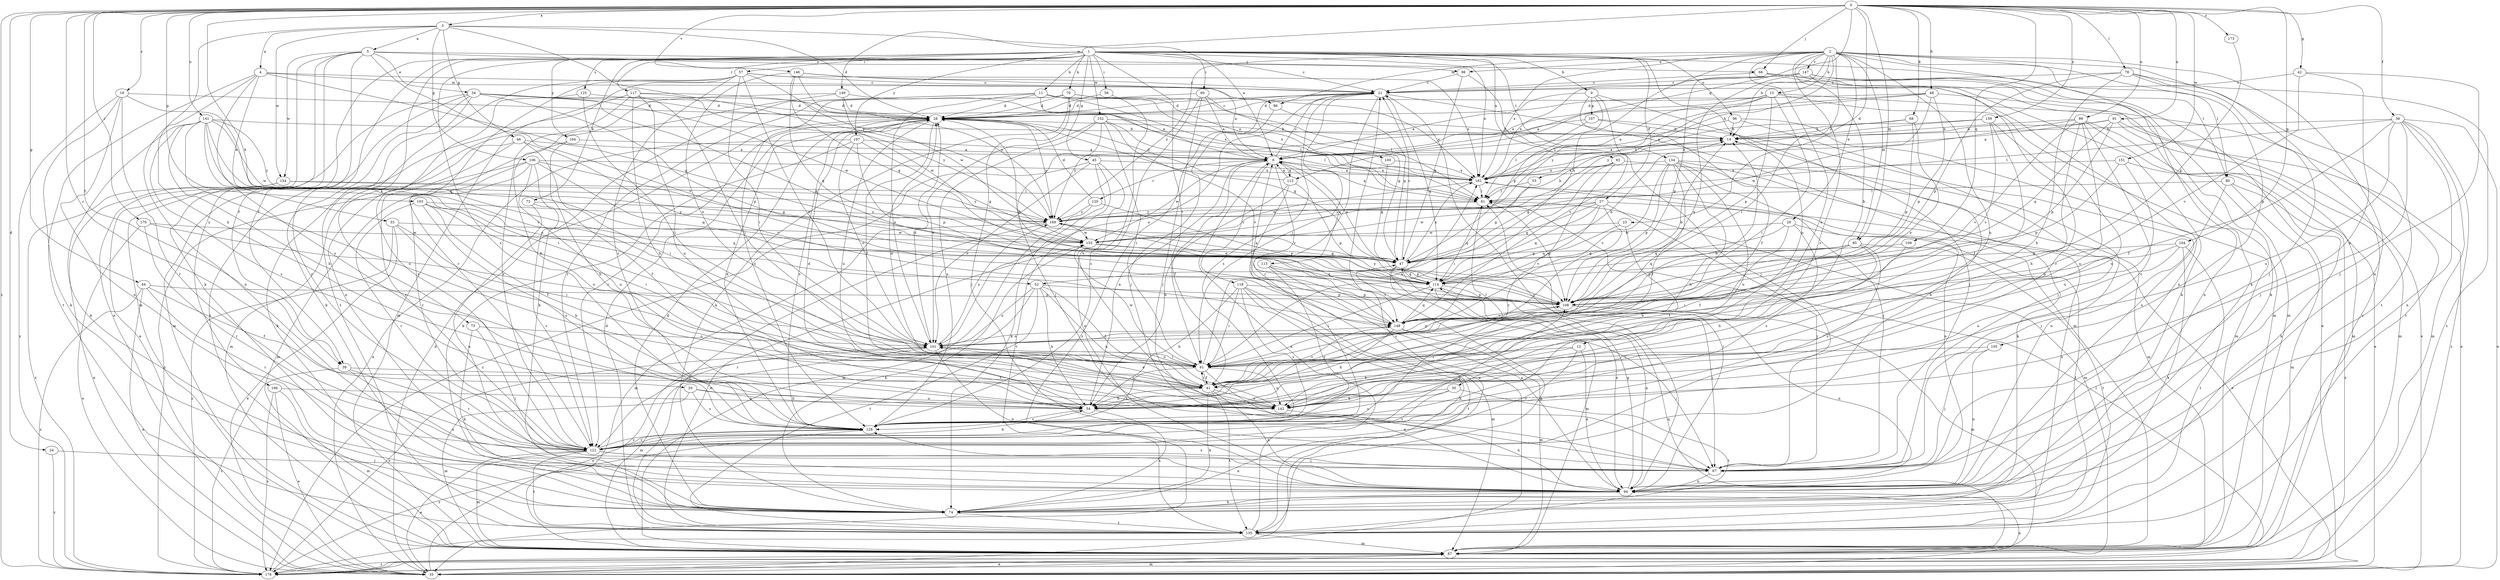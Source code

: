 strict digraph  {
0;
1;
2;
3;
4;
5;
6;
9;
11;
12;
13;
14;
18;
20;
21;
23;
24;
27;
28;
29;
30;
33;
34;
35;
36;
39;
41;
42;
44;
45;
46;
47;
48;
52;
53;
54;
56;
57;
60;
61;
66;
67;
68;
70;
72;
73;
74;
78;
80;
81;
85;
86;
87;
89;
91;
93;
94;
96;
98;
100;
101;
103;
104;
105;
106;
107;
108;
109;
112;
113;
114;
117;
118;
120;
121;
125;
128;
134;
135;
141;
142;
146;
147;
148;
149;
151;
152;
154;
155;
159;
162;
164;
166;
167;
169;
170;
173;
176;
0 -> 3  [label=a];
0 -> 18  [label=c];
0 -> 20  [label=c];
0 -> 23  [label=d];
0 -> 24  [label=d];
0 -> 36  [label=f];
0 -> 39  [label=f];
0 -> 42  [label=g];
0 -> 44  [label=g];
0 -> 48  [label=h];
0 -> 52  [label=h];
0 -> 66  [label=j];
0 -> 68  [label=k];
0 -> 78  [label=l];
0 -> 85  [label=m];
0 -> 89  [label=n];
0 -> 91  [label=n];
0 -> 103  [label=p];
0 -> 104  [label=p];
0 -> 109  [label=q];
0 -> 112  [label=q];
0 -> 141  [label=u];
0 -> 146  [label=v];
0 -> 149  [label=w];
0 -> 151  [label=w];
0 -> 159  [label=x];
0 -> 170  [label=z];
0 -> 173  [label=z];
0 -> 176  [label=z];
1 -> 9  [label=b];
1 -> 11  [label=b];
1 -> 21  [label=c];
1 -> 27  [label=d];
1 -> 39  [label=f];
1 -> 45  [label=g];
1 -> 56  [label=i];
1 -> 57  [label=i];
1 -> 60  [label=i];
1 -> 61  [label=i];
1 -> 70  [label=k];
1 -> 72  [label=k];
1 -> 73  [label=k];
1 -> 80  [label=l];
1 -> 93  [label=n];
1 -> 96  [label=o];
1 -> 117  [label=r];
1 -> 125  [label=s];
1 -> 128  [label=s];
1 -> 134  [label=t];
1 -> 142  [label=u];
1 -> 152  [label=w];
1 -> 162  [label=x];
1 -> 164  [label=y];
1 -> 166  [label=y];
1 -> 167  [label=y];
2 -> 12  [label=b];
2 -> 13  [label=b];
2 -> 14  [label=b];
2 -> 29  [label=e];
2 -> 30  [label=e];
2 -> 52  [label=h];
2 -> 53  [label=h];
2 -> 61  [label=i];
2 -> 74  [label=k];
2 -> 80  [label=l];
2 -> 85  [label=m];
2 -> 86  [label=m];
2 -> 94  [label=n];
2 -> 98  [label=o];
2 -> 105  [label=p];
2 -> 128  [label=s];
2 -> 142  [label=u];
2 -> 147  [label=v];
2 -> 162  [label=x];
2 -> 169  [label=y];
2 -> 176  [label=z];
3 -> 4  [label=a];
3 -> 5  [label=a];
3 -> 6  [label=a];
3 -> 28  [label=d];
3 -> 46  [label=g];
3 -> 54  [label=h];
3 -> 106  [label=p];
3 -> 154  [label=w];
3 -> 169  [label=y];
4 -> 21  [label=c];
4 -> 33  [label=e];
4 -> 47  [label=g];
4 -> 86  [label=m];
4 -> 94  [label=n];
4 -> 128  [label=s];
4 -> 135  [label=t];
5 -> 34  [label=e];
5 -> 35  [label=e];
5 -> 39  [label=f];
5 -> 66  [label=j];
5 -> 74  [label=k];
5 -> 87  [label=m];
5 -> 98  [label=o];
5 -> 148  [label=v];
5 -> 154  [label=w];
6 -> 21  [label=c];
6 -> 41  [label=f];
6 -> 112  [label=q];
6 -> 113  [label=q];
6 -> 118  [label=r];
6 -> 120  [label=r];
6 -> 148  [label=v];
6 -> 155  [label=w];
6 -> 162  [label=x];
9 -> 6  [label=a];
9 -> 41  [label=f];
9 -> 47  [label=g];
9 -> 67  [label=j];
9 -> 107  [label=p];
9 -> 148  [label=v];
11 -> 6  [label=a];
11 -> 28  [label=d];
11 -> 74  [label=k];
11 -> 81  [label=l];
11 -> 100  [label=o];
11 -> 101  [label=o];
11 -> 121  [label=r];
11 -> 162  [label=x];
12 -> 54  [label=h];
12 -> 61  [label=i];
12 -> 94  [label=n];
12 -> 121  [label=r];
13 -> 6  [label=a];
13 -> 28  [label=d];
13 -> 35  [label=e];
13 -> 61  [label=i];
13 -> 81  [label=l];
13 -> 94  [label=n];
13 -> 108  [label=p];
13 -> 169  [label=y];
14 -> 6  [label=a];
18 -> 28  [label=d];
18 -> 74  [label=k];
18 -> 94  [label=n];
18 -> 114  [label=q];
18 -> 121  [label=r];
18 -> 176  [label=z];
20 -> 54  [label=h];
20 -> 87  [label=m];
20 -> 128  [label=s];
20 -> 142  [label=u];
21 -> 28  [label=d];
21 -> 61  [label=i];
21 -> 87  [label=m];
21 -> 101  [label=o];
21 -> 114  [label=q];
21 -> 121  [label=r];
21 -> 128  [label=s];
21 -> 176  [label=z];
23 -> 54  [label=h];
23 -> 114  [label=q];
23 -> 155  [label=w];
24 -> 67  [label=j];
24 -> 176  [label=z];
27 -> 35  [label=e];
27 -> 47  [label=g];
27 -> 61  [label=i];
27 -> 67  [label=j];
27 -> 114  [label=q];
27 -> 148  [label=v];
27 -> 155  [label=w];
27 -> 169  [label=y];
28 -> 14  [label=b];
28 -> 21  [label=c];
28 -> 41  [label=f];
28 -> 47  [label=g];
28 -> 121  [label=r];
28 -> 128  [label=s];
28 -> 142  [label=u];
28 -> 169  [label=y];
29 -> 41  [label=f];
29 -> 114  [label=q];
29 -> 128  [label=s];
29 -> 135  [label=t];
29 -> 155  [label=w];
30 -> 54  [label=h];
30 -> 121  [label=r];
30 -> 128  [label=s];
30 -> 135  [label=t];
33 -> 35  [label=e];
33 -> 54  [label=h];
33 -> 61  [label=i];
33 -> 155  [label=w];
33 -> 176  [label=z];
34 -> 28  [label=d];
34 -> 35  [label=e];
34 -> 87  [label=m];
34 -> 108  [label=p];
34 -> 114  [label=q];
34 -> 121  [label=r];
34 -> 135  [label=t];
34 -> 155  [label=w];
34 -> 162  [label=x];
35 -> 21  [label=c];
35 -> 28  [label=d];
35 -> 87  [label=m];
35 -> 94  [label=n];
35 -> 101  [label=o];
36 -> 14  [label=b];
36 -> 35  [label=e];
36 -> 41  [label=f];
36 -> 67  [label=j];
36 -> 81  [label=l];
36 -> 87  [label=m];
36 -> 94  [label=n];
36 -> 142  [label=u];
36 -> 176  [label=z];
39 -> 41  [label=f];
39 -> 94  [label=n];
39 -> 121  [label=r];
39 -> 176  [label=z];
41 -> 28  [label=d];
41 -> 54  [label=h];
41 -> 61  [label=i];
41 -> 74  [label=k];
41 -> 81  [label=l];
41 -> 94  [label=n];
41 -> 101  [label=o];
41 -> 135  [label=t];
41 -> 142  [label=u];
41 -> 148  [label=v];
42 -> 21  [label=c];
42 -> 67  [label=j];
42 -> 142  [label=u];
42 -> 148  [label=v];
44 -> 35  [label=e];
44 -> 41  [label=f];
44 -> 108  [label=p];
44 -> 121  [label=r];
44 -> 176  [label=z];
45 -> 74  [label=k];
45 -> 94  [label=n];
45 -> 101  [label=o];
45 -> 135  [label=t];
45 -> 162  [label=x];
45 -> 176  [label=z];
46 -> 6  [label=a];
46 -> 61  [label=i];
46 -> 74  [label=k];
46 -> 87  [label=m];
46 -> 148  [label=v];
47 -> 6  [label=a];
47 -> 21  [label=c];
47 -> 87  [label=m];
47 -> 94  [label=n];
47 -> 114  [label=q];
47 -> 162  [label=x];
48 -> 6  [label=a];
48 -> 28  [label=d];
48 -> 108  [label=p];
48 -> 135  [label=t];
48 -> 162  [label=x];
48 -> 169  [label=y];
52 -> 41  [label=f];
52 -> 54  [label=h];
52 -> 101  [label=o];
52 -> 108  [label=p];
52 -> 121  [label=r];
52 -> 135  [label=t];
52 -> 142  [label=u];
53 -> 47  [label=g];
53 -> 81  [label=l];
54 -> 6  [label=a];
54 -> 28  [label=d];
54 -> 74  [label=k];
54 -> 128  [label=s];
56 -> 28  [label=d];
56 -> 142  [label=u];
57 -> 21  [label=c];
57 -> 61  [label=i];
57 -> 87  [label=m];
57 -> 101  [label=o];
57 -> 121  [label=r];
57 -> 128  [label=s];
57 -> 135  [label=t];
57 -> 155  [label=w];
57 -> 162  [label=x];
60 -> 6  [label=a];
60 -> 28  [label=d];
60 -> 47  [label=g];
60 -> 67  [label=j];
60 -> 128  [label=s];
61 -> 14  [label=b];
61 -> 41  [label=f];
61 -> 94  [label=n];
61 -> 101  [label=o];
61 -> 128  [label=s];
61 -> 142  [label=u];
61 -> 155  [label=w];
61 -> 162  [label=x];
66 -> 21  [label=c];
66 -> 74  [label=k];
66 -> 87  [label=m];
66 -> 94  [label=n];
67 -> 94  [label=n];
67 -> 128  [label=s];
68 -> 14  [label=b];
68 -> 101  [label=o];
68 -> 108  [label=p];
68 -> 162  [label=x];
70 -> 28  [label=d];
70 -> 67  [label=j];
70 -> 74  [label=k];
70 -> 81  [label=l];
70 -> 128  [label=s];
70 -> 162  [label=x];
72 -> 94  [label=n];
72 -> 121  [label=r];
72 -> 169  [label=y];
73 -> 67  [label=j];
73 -> 74  [label=k];
73 -> 101  [label=o];
74 -> 28  [label=d];
74 -> 135  [label=t];
78 -> 21  [label=c];
78 -> 54  [label=h];
78 -> 67  [label=j];
78 -> 108  [label=p];
78 -> 135  [label=t];
78 -> 176  [label=z];
80 -> 67  [label=j];
80 -> 81  [label=l];
80 -> 87  [label=m];
80 -> 176  [label=z];
81 -> 6  [label=a];
81 -> 87  [label=m];
81 -> 108  [label=p];
81 -> 114  [label=q];
81 -> 169  [label=y];
85 -> 47  [label=g];
85 -> 54  [label=h];
85 -> 61  [label=i];
85 -> 108  [label=p];
85 -> 114  [label=q];
85 -> 128  [label=s];
85 -> 135  [label=t];
86 -> 47  [label=g];
86 -> 67  [label=j];
87 -> 35  [label=e];
87 -> 114  [label=q];
87 -> 176  [label=z];
89 -> 14  [label=b];
89 -> 35  [label=e];
89 -> 54  [label=h];
89 -> 87  [label=m];
89 -> 128  [label=s];
89 -> 142  [label=u];
89 -> 148  [label=v];
89 -> 155  [label=w];
91 -> 6  [label=a];
91 -> 14  [label=b];
91 -> 35  [label=e];
91 -> 87  [label=m];
91 -> 108  [label=p];
91 -> 114  [label=q];
93 -> 47  [label=g];
93 -> 61  [label=i];
93 -> 87  [label=m];
93 -> 121  [label=r];
93 -> 162  [label=x];
94 -> 21  [label=c];
94 -> 47  [label=g];
94 -> 74  [label=k];
94 -> 81  [label=l];
96 -> 6  [label=a];
96 -> 14  [label=b];
96 -> 67  [label=j];
96 -> 87  [label=m];
98 -> 21  [label=c];
98 -> 47  [label=g];
98 -> 67  [label=j];
100 -> 47  [label=g];
100 -> 162  [label=x];
101 -> 28  [label=d];
101 -> 61  [label=i];
101 -> 87  [label=m];
101 -> 94  [label=n];
101 -> 108  [label=p];
101 -> 169  [label=y];
103 -> 41  [label=f];
103 -> 61  [label=i];
103 -> 114  [label=q];
103 -> 121  [label=r];
103 -> 128  [label=s];
103 -> 169  [label=y];
104 -> 47  [label=g];
104 -> 74  [label=k];
104 -> 108  [label=p];
104 -> 135  [label=t];
104 -> 142  [label=u];
105 -> 61  [label=i];
105 -> 67  [label=j];
105 -> 94  [label=n];
106 -> 41  [label=f];
106 -> 47  [label=g];
106 -> 87  [label=m];
106 -> 114  [label=q];
106 -> 121  [label=r];
106 -> 142  [label=u];
106 -> 162  [label=x];
106 -> 176  [label=z];
107 -> 14  [label=b];
107 -> 81  [label=l];
107 -> 94  [label=n];
107 -> 169  [label=y];
108 -> 14  [label=b];
108 -> 28  [label=d];
108 -> 87  [label=m];
108 -> 94  [label=n];
108 -> 148  [label=v];
108 -> 169  [label=y];
109 -> 41  [label=f];
109 -> 47  [label=g];
112 -> 6  [label=a];
112 -> 28  [label=d];
112 -> 35  [label=e];
112 -> 54  [label=h];
112 -> 108  [label=p];
113 -> 94  [label=n];
113 -> 114  [label=q];
113 -> 121  [label=r];
113 -> 148  [label=v];
114 -> 14  [label=b];
114 -> 61  [label=i];
114 -> 67  [label=j];
114 -> 94  [label=n];
114 -> 108  [label=p];
117 -> 28  [label=d];
117 -> 54  [label=h];
117 -> 61  [label=i];
117 -> 74  [label=k];
117 -> 121  [label=r];
117 -> 142  [label=u];
117 -> 169  [label=y];
118 -> 54  [label=h];
118 -> 61  [label=i];
118 -> 74  [label=k];
118 -> 87  [label=m];
118 -> 108  [label=p];
118 -> 128  [label=s];
118 -> 135  [label=t];
120 -> 28  [label=d];
120 -> 87  [label=m];
120 -> 108  [label=p];
120 -> 169  [label=y];
121 -> 14  [label=b];
121 -> 35  [label=e];
121 -> 54  [label=h];
121 -> 67  [label=j];
121 -> 87  [label=m];
121 -> 94  [label=n];
121 -> 108  [label=p];
121 -> 128  [label=s];
121 -> 135  [label=t];
125 -> 28  [label=d];
125 -> 61  [label=i];
125 -> 121  [label=r];
128 -> 28  [label=d];
128 -> 121  [label=r];
128 -> 176  [label=z];
134 -> 41  [label=f];
134 -> 54  [label=h];
134 -> 67  [label=j];
134 -> 74  [label=k];
134 -> 94  [label=n];
134 -> 108  [label=p];
134 -> 142  [label=u];
134 -> 148  [label=v];
134 -> 162  [label=x];
135 -> 6  [label=a];
135 -> 28  [label=d];
135 -> 47  [label=g];
135 -> 87  [label=m];
135 -> 155  [label=w];
135 -> 162  [label=x];
141 -> 14  [label=b];
141 -> 54  [label=h];
141 -> 61  [label=i];
141 -> 74  [label=k];
141 -> 101  [label=o];
141 -> 128  [label=s];
141 -> 142  [label=u];
141 -> 148  [label=v];
141 -> 155  [label=w];
141 -> 169  [label=y];
142 -> 94  [label=n];
142 -> 101  [label=o];
146 -> 6  [label=a];
146 -> 21  [label=c];
146 -> 47  [label=g];
146 -> 101  [label=o];
146 -> 114  [label=q];
146 -> 169  [label=y];
147 -> 21  [label=c];
147 -> 35  [label=e];
147 -> 74  [label=k];
147 -> 87  [label=m];
147 -> 101  [label=o];
147 -> 108  [label=p];
147 -> 121  [label=r];
147 -> 162  [label=x];
148 -> 6  [label=a];
148 -> 54  [label=h];
148 -> 67  [label=j];
148 -> 87  [label=m];
148 -> 101  [label=o];
148 -> 114  [label=q];
149 -> 28  [label=d];
149 -> 54  [label=h];
149 -> 81  [label=l];
149 -> 94  [label=n];
149 -> 155  [label=w];
151 -> 74  [label=k];
151 -> 108  [label=p];
151 -> 142  [label=u];
151 -> 162  [label=x];
152 -> 14  [label=b];
152 -> 61  [label=i];
152 -> 67  [label=j];
152 -> 81  [label=l];
152 -> 101  [label=o];
152 -> 128  [label=s];
152 -> 148  [label=v];
154 -> 35  [label=e];
154 -> 81  [label=l];
154 -> 169  [label=y];
154 -> 176  [label=z];
155 -> 47  [label=g];
155 -> 74  [label=k];
155 -> 108  [label=p];
159 -> 14  [label=b];
159 -> 41  [label=f];
159 -> 142  [label=u];
159 -> 148  [label=v];
159 -> 162  [label=x];
162 -> 81  [label=l];
162 -> 94  [label=n];
162 -> 155  [label=w];
164 -> 6  [label=a];
164 -> 54  [label=h];
164 -> 121  [label=r];
166 -> 35  [label=e];
166 -> 87  [label=m];
166 -> 142  [label=u];
166 -> 176  [label=z];
167 -> 6  [label=a];
167 -> 35  [label=e];
167 -> 47  [label=g];
167 -> 74  [label=k];
167 -> 101  [label=o];
167 -> 108  [label=p];
169 -> 14  [label=b];
169 -> 87  [label=m];
169 -> 114  [label=q];
169 -> 135  [label=t];
169 -> 155  [label=w];
170 -> 35  [label=e];
170 -> 101  [label=o];
170 -> 121  [label=r];
170 -> 155  [label=w];
173 -> 108  [label=p];
176 -> 81  [label=l];
176 -> 101  [label=o];
}
